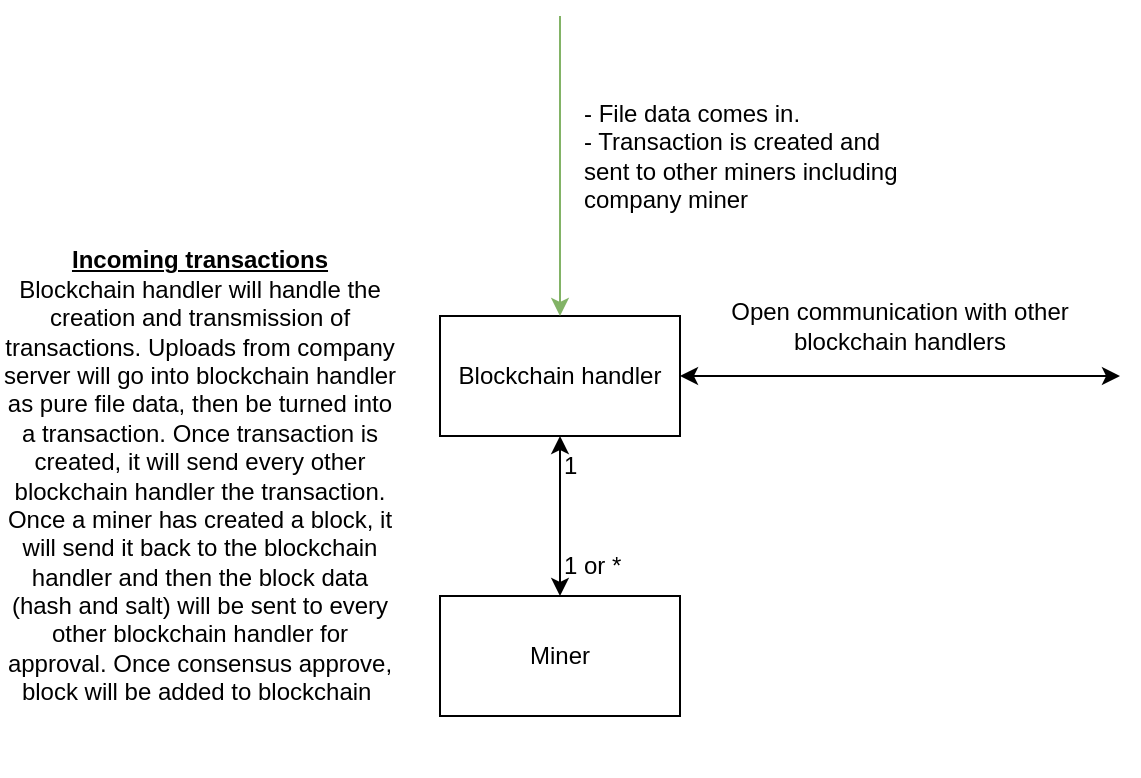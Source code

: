 <mxfile version="20.7.4" type="device"><diagram id="TsiF7HJk2bIwvmaQXG64" name="Page-1"><mxGraphModel dx="1393" dy="766" grid="1" gridSize="10" guides="1" tooltips="1" connect="1" arrows="1" fold="1" page="1" pageScale="1" pageWidth="1169" pageHeight="827" math="0" shadow="0"><root><mxCell id="0"/><mxCell id="1" parent="0"/><mxCell id="V92d1JcyDDDC3eaBYNpO-2" value="" style="edgeStyle=orthogonalEdgeStyle;rounded=0;orthogonalLoop=1;jettySize=auto;html=1;startArrow=classic;startFill=1;" edge="1" parent="1" source="exur2AYTiWvrUdwBy-LA-1" target="V92d1JcyDDDC3eaBYNpO-1"><mxGeometry relative="1" as="geometry"/></mxCell><mxCell id="exur2AYTiWvrUdwBy-LA-1" value="Blockchain handler" style="rounded=0;whiteSpace=wrap;html=1;" parent="1" vertex="1"><mxGeometry x="490" y="220" width="120" height="60" as="geometry"/></mxCell><mxCell id="V92d1JcyDDDC3eaBYNpO-1" value="Miner" style="rounded=0;whiteSpace=wrap;html=1;" vertex="1" parent="1"><mxGeometry x="490" y="360" width="120" height="60" as="geometry"/></mxCell><mxCell id="V92d1JcyDDDC3eaBYNpO-3" value="1" style="text;html=1;strokeColor=none;fillColor=none;align=left;verticalAlign=middle;whiteSpace=wrap;rounded=0;" vertex="1" parent="1"><mxGeometry x="550" y="280" width="60" height="30" as="geometry"/></mxCell><mxCell id="V92d1JcyDDDC3eaBYNpO-4" value="1 or *" style="text;html=1;strokeColor=none;fillColor=none;align=left;verticalAlign=middle;whiteSpace=wrap;rounded=0;" vertex="1" parent="1"><mxGeometry x="550" y="330" width="60" height="30" as="geometry"/></mxCell><mxCell id="V92d1JcyDDDC3eaBYNpO-5" value="" style="endArrow=classic;html=1;rounded=0;entryX=0.5;entryY=0;entryDx=0;entryDy=0;fillColor=#d5e8d4;strokeColor=#82b366;" edge="1" parent="1" target="exur2AYTiWvrUdwBy-LA-1"><mxGeometry width="50" height="50" relative="1" as="geometry"><mxPoint x="550" y="70" as="sourcePoint"/><mxPoint x="600" y="400" as="targetPoint"/></mxGeometry></mxCell><mxCell id="V92d1JcyDDDC3eaBYNpO-7" value="- File data comes in.&lt;br&gt;- Transaction is created and sent to other miners including company miner" style="text;html=1;strokeColor=none;fillColor=none;align=left;verticalAlign=middle;whiteSpace=wrap;rounded=0;" vertex="1" parent="1"><mxGeometry x="560" y="110" width="160" height="60" as="geometry"/></mxCell><mxCell id="V92d1JcyDDDC3eaBYNpO-8" value="" style="endArrow=classic;html=1;rounded=0;exitX=1;exitY=0.5;exitDx=0;exitDy=0;startArrow=classic;startFill=1;" edge="1" parent="1" source="exur2AYTiWvrUdwBy-LA-1"><mxGeometry width="50" height="50" relative="1" as="geometry"><mxPoint x="550" y="430" as="sourcePoint"/><mxPoint x="830" y="250" as="targetPoint"/></mxGeometry></mxCell><mxCell id="V92d1JcyDDDC3eaBYNpO-9" value="Open communication with other blockchain handlers" style="text;html=1;strokeColor=none;fillColor=none;align=center;verticalAlign=middle;whiteSpace=wrap;rounded=0;" vertex="1" parent="1"><mxGeometry x="620" y="210" width="200" height="30" as="geometry"/></mxCell><mxCell id="V92d1JcyDDDC3eaBYNpO-10" value="&lt;u style=&quot;font-weight: bold;&quot;&gt;Incoming transactions&lt;/u&gt;&lt;br&gt;Blockchain handler will handle the creation and transmission of transactions. Uploads from company server will go into blockchain handler as pure file data, then be turned into a transaction. Once transaction is created, it will send every other blockchain handler the transaction. Once a miner has created a block, it will send it back to the blockchain handler and then the block data (hash and salt) will be sent to every other blockchain handler for approval. Once consensus approve, block will be added to blockchain&amp;nbsp;" style="text;html=1;strokeColor=none;fillColor=none;align=center;verticalAlign=middle;whiteSpace=wrap;rounded=0;" vertex="1" parent="1"><mxGeometry x="270" y="150" width="200" height="300" as="geometry"/></mxCell></root></mxGraphModel></diagram></mxfile>